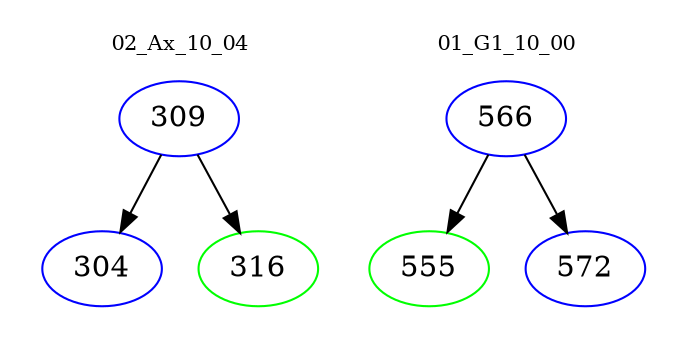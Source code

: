 digraph{
subgraph cluster_0 {
color = white
label = "02_Ax_10_04";
fontsize=10;
T0_309 [label="309", color="blue"]
T0_309 -> T0_304 [color="black"]
T0_304 [label="304", color="blue"]
T0_309 -> T0_316 [color="black"]
T0_316 [label="316", color="green"]
}
subgraph cluster_1 {
color = white
label = "01_G1_10_00";
fontsize=10;
T1_566 [label="566", color="blue"]
T1_566 -> T1_555 [color="black"]
T1_555 [label="555", color="green"]
T1_566 -> T1_572 [color="black"]
T1_572 [label="572", color="blue"]
}
}
